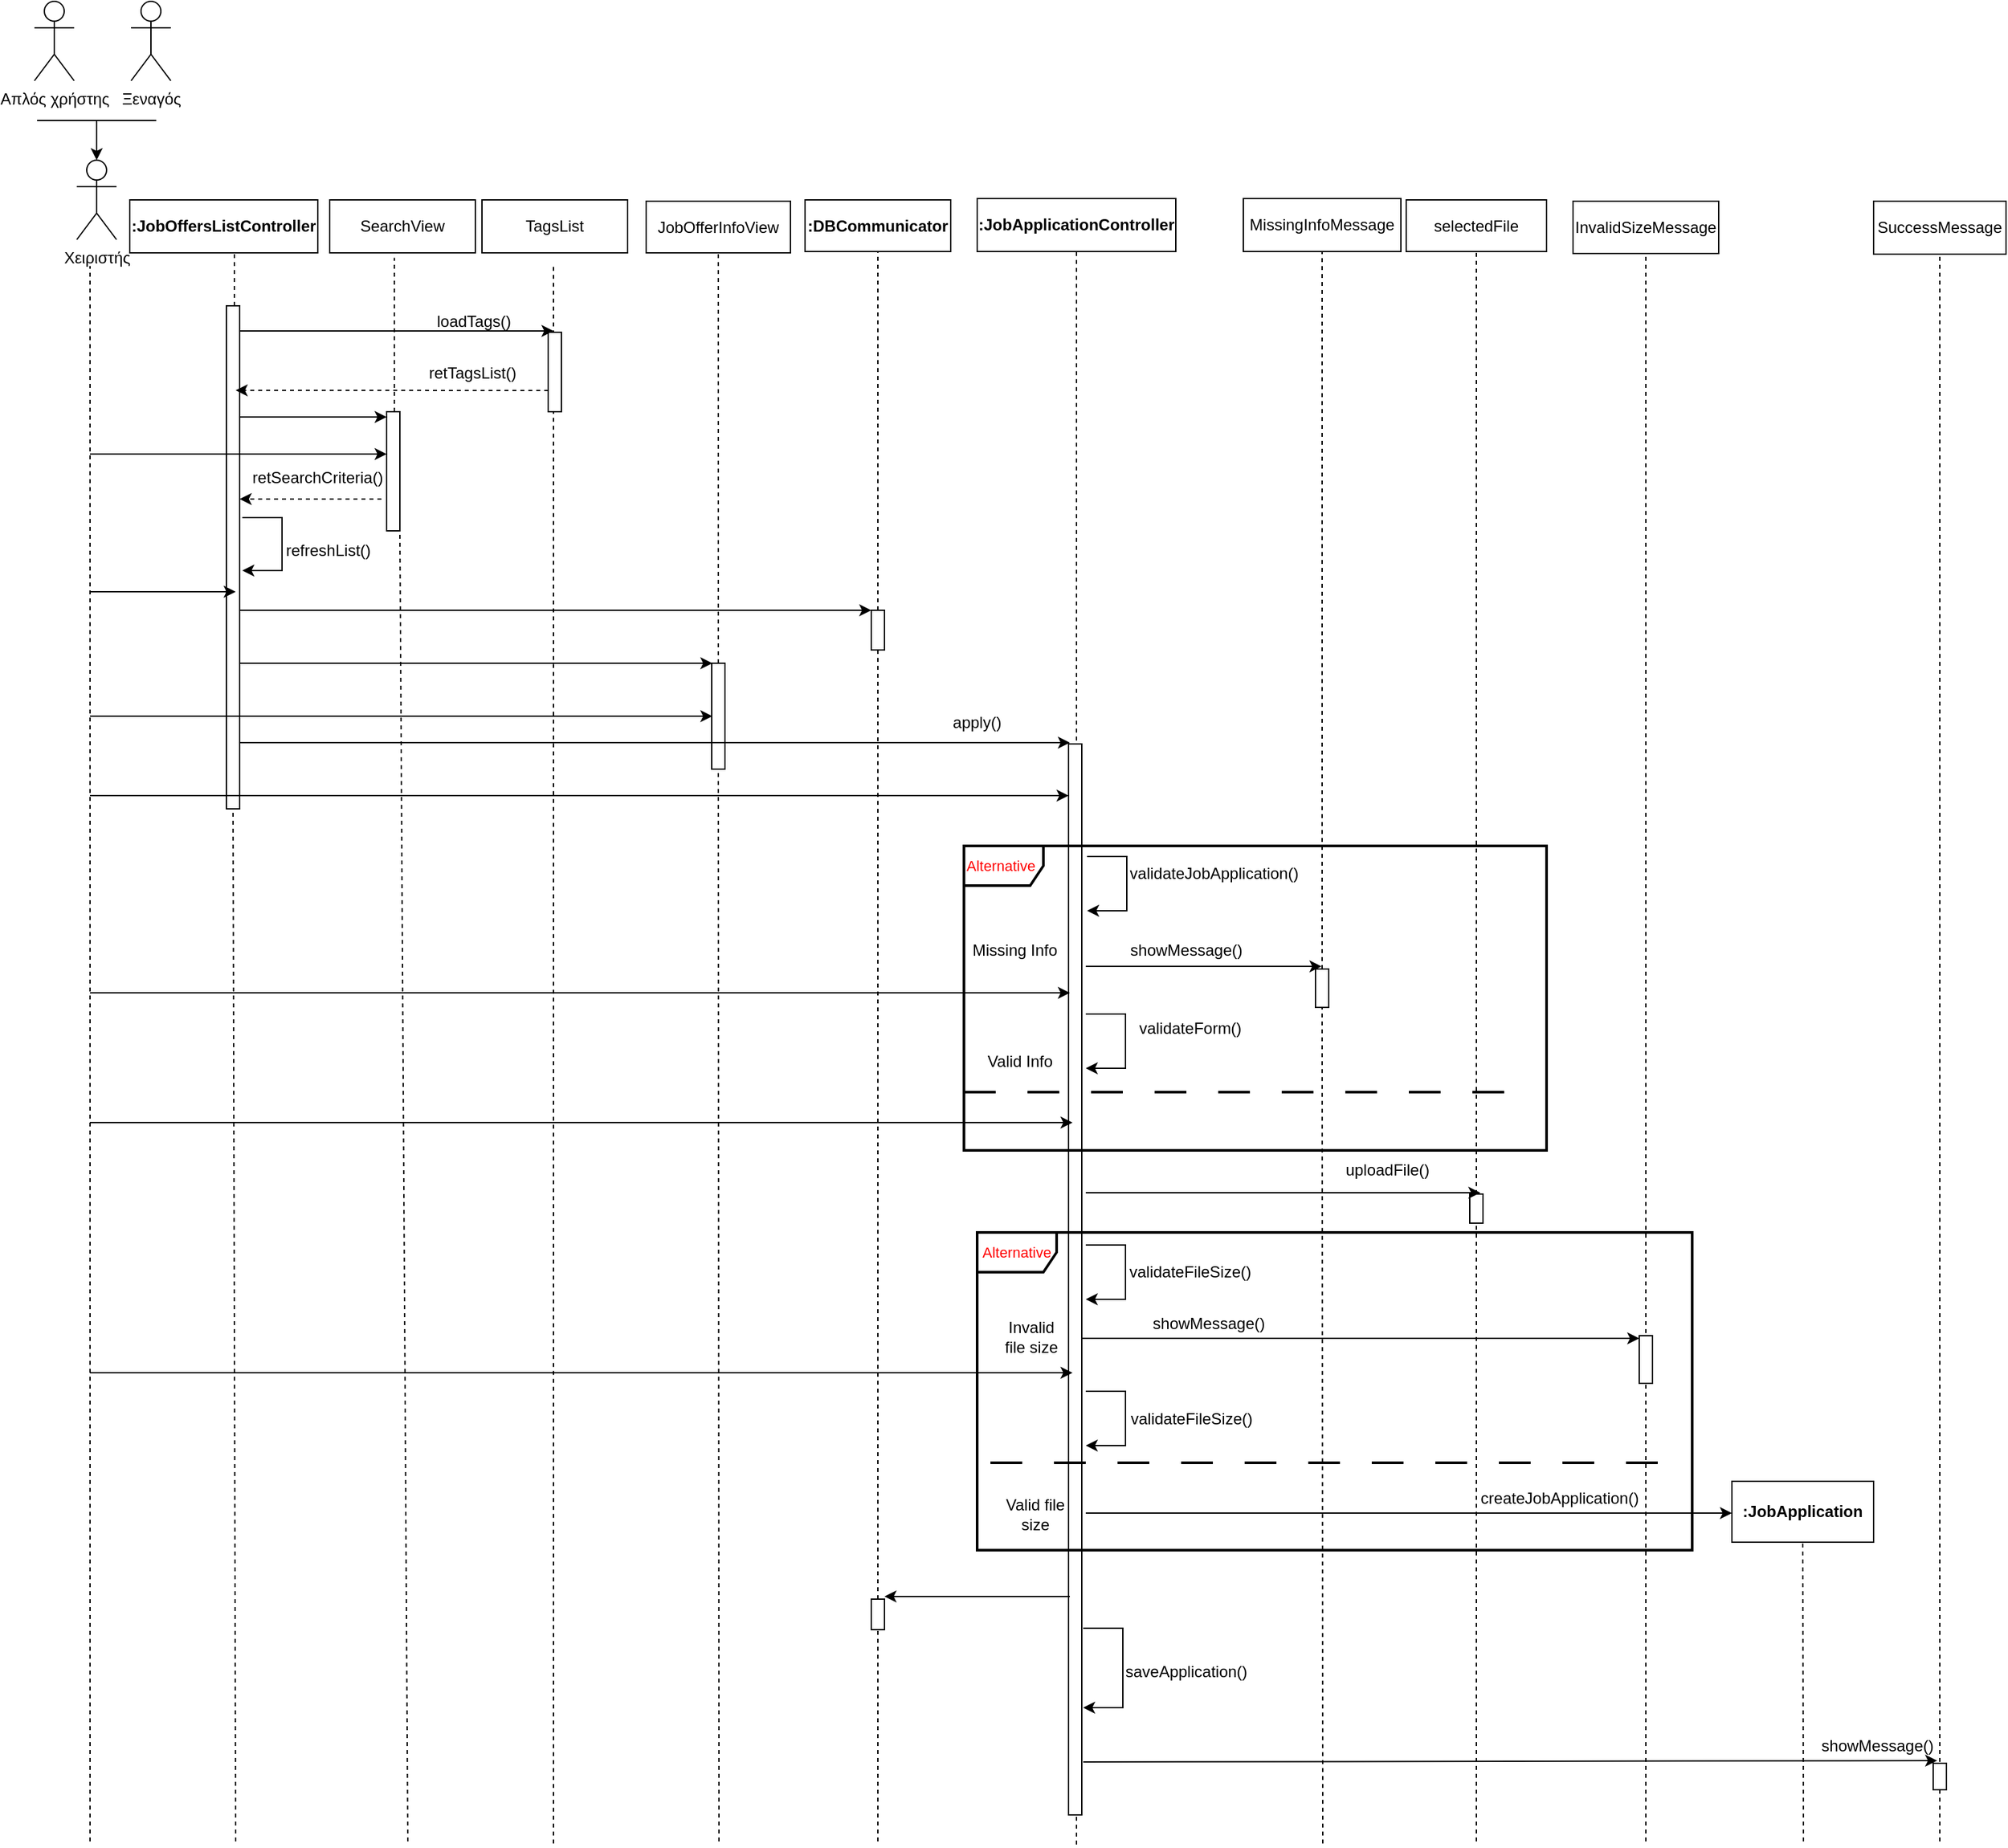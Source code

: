 <mxfile version="21.3.7" type="device">
  <diagram id="-LpyfRGybhZwmLnNzaNa" name="Page-4">
    <mxGraphModel dx="1400" dy="1832" grid="1" gridSize="10" guides="1" tooltips="1" connect="1" arrows="1" fold="1" page="1" pageScale="1" pageWidth="850" pageHeight="1100" math="0" shadow="0">
      <root>
        <mxCell id="0" />
        <mxCell id="1" parent="0" />
        <mxCell id="9nU9FhL00vUIB63UxCkF-8" value="" style="html=1;points=[];perimeter=orthogonalPerimeter;outlineConnect=0;targetShapes=umlLifeline;portConstraint=eastwest;newEdgeStyle={&quot;edgeStyle&quot;:&quot;elbowEdgeStyle&quot;,&quot;elbow&quot;:&quot;vertical&quot;,&quot;curved&quot;:0,&quot;rounded&quot;:0};" parent="1" vertex="1">
          <mxGeometry x="1132" y="871" width="10" height="22" as="geometry" />
        </mxCell>
        <mxCell id="9nU9FhL00vUIB63UxCkF-2" value="" style="html=1;points=[];perimeter=orthogonalPerimeter;outlineConnect=0;targetShapes=umlLifeline;portConstraint=eastwest;newEdgeStyle={&quot;edgeStyle&quot;:&quot;elbowEdgeStyle&quot;,&quot;elbow&quot;:&quot;vertical&quot;,&quot;curved&quot;:0,&quot;rounded&quot;:0};" parent="1" vertex="1">
          <mxGeometry x="559.5" y="470" width="10" height="80" as="geometry" />
        </mxCell>
        <mxCell id="a7bq-tN_vjOB30aOl6jd-13" value="" style="endArrow=none;dashed=1;html=1;rounded=0;" parent="1" edge="1">
          <mxGeometry width="50" height="50" relative="1" as="geometry">
            <mxPoint x="440" y="1361.6" as="sourcePoint" />
            <mxPoint x="440" y="170" as="targetPoint" />
          </mxGeometry>
        </mxCell>
        <mxCell id="a7bq-tN_vjOB30aOl6jd-25" value="" style="html=1;points=[];perimeter=orthogonalPerimeter;outlineConnect=0;targetShapes=umlLifeline;portConstraint=eastwest;newEdgeStyle={&quot;edgeStyle&quot;:&quot;elbowEdgeStyle&quot;,&quot;elbow&quot;:&quot;vertical&quot;,&quot;curved&quot;:0,&quot;rounded&quot;:0};" parent="1" vertex="1">
          <mxGeometry x="436" y="220" width="10" height="60" as="geometry" />
        </mxCell>
        <mxCell id="a7bq-tN_vjOB30aOl6jd-1" value="" style="html=1;points=[];perimeter=orthogonalPerimeter;outlineConnect=0;targetShapes=umlLifeline;portConstraint=eastwest;newEdgeStyle={&quot;edgeStyle&quot;:&quot;elbowEdgeStyle&quot;,&quot;elbow&quot;:&quot;vertical&quot;,&quot;curved&quot;:0,&quot;rounded&quot;:0};" parent="1" vertex="1">
          <mxGeometry x="314" y="280" width="10" height="90" as="geometry" />
        </mxCell>
        <mxCell id="a7bq-tN_vjOB30aOl6jd-2" value="" style="html=1;points=[];perimeter=orthogonalPerimeter;outlineConnect=0;targetShapes=umlLifeline;portConstraint=eastwest;newEdgeStyle={&quot;edgeStyle&quot;:&quot;elbowEdgeStyle&quot;,&quot;elbow&quot;:&quot;vertical&quot;,&quot;curved&quot;:0,&quot;rounded&quot;:0};" parent="1" vertex="1">
          <mxGeometry x="193" y="200" width="10" height="380" as="geometry" />
        </mxCell>
        <mxCell id="a7bq-tN_vjOB30aOl6jd-3" value="" style="endArrow=none;dashed=1;html=1;rounded=0;entryX=0.444;entryY=1.095;entryDx=0;entryDy=0;entryPerimeter=0;" parent="1" source="a7bq-tN_vjOB30aOl6jd-1" target="a7bq-tN_vjOB30aOl6jd-10" edge="1">
          <mxGeometry width="50" height="50" relative="1" as="geometry">
            <mxPoint x="330" y="1360" as="sourcePoint" />
            <mxPoint x="401.2" y="140.0" as="targetPoint" />
          </mxGeometry>
        </mxCell>
        <mxCell id="a7bq-tN_vjOB30aOl6jd-4" value="Χειριστής" style="shape=umlActor;verticalLabelPosition=bottom;verticalAlign=top;html=1;" parent="1" vertex="1">
          <mxGeometry x="80" y="90" width="30" height="60" as="geometry" />
        </mxCell>
        <mxCell id="a7bq-tN_vjOB30aOl6jd-5" value="" style="endArrow=classic;html=1;rounded=0;entryX=0.5;entryY=0;entryDx=0;entryDy=0;entryPerimeter=0;" parent="1" target="a7bq-tN_vjOB30aOl6jd-4" edge="1">
          <mxGeometry width="50" height="50" relative="1" as="geometry">
            <mxPoint x="140" y="60" as="sourcePoint" />
            <mxPoint x="420" y="110" as="targetPoint" />
            <Array as="points">
              <mxPoint x="95" y="60" />
            </Array>
          </mxGeometry>
        </mxCell>
        <mxCell id="a7bq-tN_vjOB30aOl6jd-6" value="" style="endArrow=none;html=1;rounded=0;" parent="1" edge="1">
          <mxGeometry width="50" height="50" relative="1" as="geometry">
            <mxPoint x="50" y="60" as="sourcePoint" />
            <mxPoint x="100" y="60" as="targetPoint" />
          </mxGeometry>
        </mxCell>
        <mxCell id="a7bq-tN_vjOB30aOl6jd-7" value="" style="endArrow=none;dashed=1;html=1;rounded=0;" parent="1" edge="1">
          <mxGeometry width="50" height="50" relative="1" as="geometry">
            <mxPoint x="90" y="1360" as="sourcePoint" />
            <mxPoint x="90" y="170" as="targetPoint" />
          </mxGeometry>
        </mxCell>
        <mxCell id="a7bq-tN_vjOB30aOl6jd-9" value="&lt;b&gt;:JobOffersListController&lt;/b&gt;" style="html=1;whiteSpace=wrap;" parent="1" vertex="1">
          <mxGeometry x="120" y="120" width="142" height="40" as="geometry" />
        </mxCell>
        <mxCell id="a7bq-tN_vjOB30aOl6jd-10" value="SearchView" style="html=1;whiteSpace=wrap;" parent="1" vertex="1">
          <mxGeometry x="271" y="120" width="110" height="40" as="geometry" />
        </mxCell>
        <mxCell id="a7bq-tN_vjOB30aOl6jd-11" value="" style="endArrow=none;dashed=1;html=1;rounded=0;entryX=0.5;entryY=1;entryDx=0;entryDy=0;" parent="1" source="a7bq-tN_vjOB30aOl6jd-2" edge="1">
          <mxGeometry width="50" height="50" relative="1" as="geometry">
            <mxPoint x="200" y="1360" as="sourcePoint" />
            <mxPoint x="199" y="160" as="targetPoint" />
          </mxGeometry>
        </mxCell>
        <mxCell id="a7bq-tN_vjOB30aOl6jd-14" value="" style="endArrow=classic;html=1;rounded=0;" parent="1" edge="1">
          <mxGeometry width="50" height="50" relative="1" as="geometry">
            <mxPoint x="203" y="219" as="sourcePoint" />
            <mxPoint x="440" y="219" as="targetPoint" />
          </mxGeometry>
        </mxCell>
        <mxCell id="a7bq-tN_vjOB30aOl6jd-15" value="loadTags()" style="text;html=1;strokeColor=none;fillColor=none;align=center;verticalAlign=middle;whiteSpace=wrap;rounded=0;" parent="1" vertex="1">
          <mxGeometry x="350" y="197" width="60" height="30" as="geometry" />
        </mxCell>
        <mxCell id="a7bq-tN_vjOB30aOl6jd-16" value="" style="endArrow=classic;html=1;rounded=0;dashed=1;entryX=0.7;entryY=0.168;entryDx=0;entryDy=0;entryPerimeter=0;" parent="1" target="a7bq-tN_vjOB30aOl6jd-2" edge="1">
          <mxGeometry width="50" height="50" relative="1" as="geometry">
            <mxPoint x="436.0" y="264" as="sourcePoint" />
            <mxPoint x="320" y="264" as="targetPoint" />
          </mxGeometry>
        </mxCell>
        <mxCell id="a7bq-tN_vjOB30aOl6jd-17" value="retTagsList()" style="text;html=1;strokeColor=none;fillColor=none;align=center;verticalAlign=middle;whiteSpace=wrap;rounded=0;" parent="1" vertex="1">
          <mxGeometry x="349" y="236" width="60" height="30" as="geometry" />
        </mxCell>
        <mxCell id="a7bq-tN_vjOB30aOl6jd-19" value="" style="endArrow=classic;html=1;rounded=0;dashed=1;" parent="1" edge="1">
          <mxGeometry width="50" height="50" relative="1" as="geometry">
            <mxPoint x="310" y="346" as="sourcePoint" />
            <mxPoint x="203" y="346" as="targetPoint" />
          </mxGeometry>
        </mxCell>
        <mxCell id="a7bq-tN_vjOB30aOl6jd-20" value="retSearchCriteria()" style="text;html=1;strokeColor=none;fillColor=none;align=center;verticalAlign=middle;whiteSpace=wrap;rounded=0;" parent="1" vertex="1">
          <mxGeometry x="232" y="315" width="60" height="30" as="geometry" />
        </mxCell>
        <mxCell id="a7bq-tN_vjOB30aOl6jd-21" value="" style="endArrow=classic;html=1;rounded=0;" parent="1" edge="1">
          <mxGeometry width="50" height="50" relative="1" as="geometry">
            <mxPoint x="90" y="416" as="sourcePoint" />
            <mxPoint x="200" y="416" as="targetPoint" />
          </mxGeometry>
        </mxCell>
        <mxCell id="a7bq-tN_vjOB30aOl6jd-22" value="" style="endArrow=none;dashed=1;html=1;rounded=0;entryX=0.5;entryY=1;entryDx=0;entryDy=0;" parent="1" target="a7bq-tN_vjOB30aOl6jd-2" edge="1">
          <mxGeometry width="50" height="50" relative="1" as="geometry">
            <mxPoint x="200" y="1360" as="sourcePoint" />
            <mxPoint x="199" y="160" as="targetPoint" />
          </mxGeometry>
        </mxCell>
        <mxCell id="a7bq-tN_vjOB30aOl6jd-23" value="" style="endArrow=none;dashed=1;html=1;rounded=0;" parent="1" target="a7bq-tN_vjOB30aOl6jd-1" edge="1">
          <mxGeometry width="50" height="50" relative="1" as="geometry">
            <mxPoint x="330" y="1360" as="sourcePoint" />
            <mxPoint x="320" y="164" as="targetPoint" />
          </mxGeometry>
        </mxCell>
        <mxCell id="a7bq-tN_vjOB30aOl6jd-24" value="" style="endArrow=classic;html=1;rounded=0;dashed=1;" parent="1" target="a7bq-tN_vjOB30aOl6jd-25" edge="1">
          <mxGeometry width="50" height="50" relative="1" as="geometry">
            <mxPoint x="440" y="280" as="sourcePoint" />
            <mxPoint x="320" y="280" as="targetPoint" />
          </mxGeometry>
        </mxCell>
        <mxCell id="a7bq-tN_vjOB30aOl6jd-26" value="" style="endArrow=classic;html=1;rounded=0;" parent="1" edge="1">
          <mxGeometry width="50" height="50" relative="1" as="geometry">
            <mxPoint x="205" y="360" as="sourcePoint" />
            <mxPoint x="205" y="400" as="targetPoint" />
            <Array as="points">
              <mxPoint x="235" y="360" />
              <mxPoint x="235" y="400" />
            </Array>
          </mxGeometry>
        </mxCell>
        <mxCell id="a7bq-tN_vjOB30aOl6jd-27" value="refreshList()" style="text;html=1;strokeColor=none;fillColor=none;align=center;verticalAlign=middle;whiteSpace=wrap;rounded=0;" parent="1" vertex="1">
          <mxGeometry x="240" y="370" width="60" height="30" as="geometry" />
        </mxCell>
        <mxCell id="092ARt5tihbMeRH1rVpT-1" value="Απλός χρήστης" style="shape=umlActor;verticalLabelPosition=bottom;verticalAlign=top;html=1;" parent="1" vertex="1">
          <mxGeometry x="48" y="-30" width="30" height="60" as="geometry" />
        </mxCell>
        <mxCell id="092ARt5tihbMeRH1rVpT-2" value="Ξεναγός" style="shape=umlActor;verticalLabelPosition=bottom;verticalAlign=top;html=1;" parent="1" vertex="1">
          <mxGeometry x="121" y="-30" width="30" height="60" as="geometry" />
        </mxCell>
        <mxCell id="092ARt5tihbMeRH1rVpT-3" value="" style="endArrow=none;html=1;rounded=0;" parent="1" edge="1">
          <mxGeometry width="50" height="50" relative="1" as="geometry">
            <mxPoint x="58" y="60" as="sourcePoint" />
            <mxPoint x="108" y="60" as="targetPoint" />
          </mxGeometry>
        </mxCell>
        <mxCell id="5T2iaCGZVQzfCgNkdMPb-1" value="TagsList" style="html=1;whiteSpace=wrap;" parent="1" vertex="1">
          <mxGeometry x="386" y="120" width="110" height="40" as="geometry" />
        </mxCell>
        <mxCell id="zZWWHkg031eFufTDb_oD-1" value="JobOfferInfoView" style="html=1;whiteSpace=wrap;" parent="1" vertex="1">
          <mxGeometry x="510" y="121" width="109" height="39" as="geometry" />
        </mxCell>
        <mxCell id="zZWWHkg031eFufTDb_oD-2" value="" style="endArrow=classic;html=1;rounded=0;" parent="1" edge="1">
          <mxGeometry width="50" height="50" relative="1" as="geometry">
            <mxPoint x="90" y="312" as="sourcePoint" />
            <mxPoint x="314" y="312" as="targetPoint" />
          </mxGeometry>
        </mxCell>
        <mxCell id="zZWWHkg031eFufTDb_oD-3" value="" style="endArrow=none;dashed=1;html=1;rounded=0;entryX=0.5;entryY=1;entryDx=0;entryDy=0;" parent="1" source="9nU9FhL00vUIB63UxCkF-2" target="zZWWHkg031eFufTDb_oD-1" edge="1">
          <mxGeometry width="50" height="50" relative="1" as="geometry">
            <mxPoint x="565" y="1360" as="sourcePoint" />
            <mxPoint x="450" y="340" as="targetPoint" />
          </mxGeometry>
        </mxCell>
        <mxCell id="i-wUuHpNEoepv4gfUeM9-1" value="" style="endArrow=classic;html=1;rounded=0;" parent="1" source="a7bq-tN_vjOB30aOl6jd-2" edge="1">
          <mxGeometry width="50" height="50" relative="1" as="geometry">
            <mxPoint x="280" y="460" as="sourcePoint" />
            <mxPoint x="680" y="430" as="targetPoint" />
          </mxGeometry>
        </mxCell>
        <mxCell id="O0yMrlDhYh24sIZGd2wZ-1" value="&lt;b&gt;:DBCommunicator&lt;/b&gt;" style="html=1;whiteSpace=wrap;" parent="1" vertex="1">
          <mxGeometry x="630" y="120" width="110" height="39" as="geometry" />
        </mxCell>
        <mxCell id="O0yMrlDhYh24sIZGd2wZ-2" value="" style="endArrow=none;dashed=1;html=1;rounded=0;entryX=0.5;entryY=1;entryDx=0;entryDy=0;" parent="1" source="9nU9FhL00vUIB63UxCkF-4" target="O0yMrlDhYh24sIZGd2wZ-1" edge="1">
          <mxGeometry width="50" height="50" relative="1" as="geometry">
            <mxPoint x="685" y="1360" as="sourcePoint" />
            <mxPoint x="450" y="370" as="targetPoint" />
          </mxGeometry>
        </mxCell>
        <mxCell id="O0yMrlDhYh24sIZGd2wZ-3" value="" style="endArrow=classic;html=1;rounded=0;" parent="1" source="a7bq-tN_vjOB30aOl6jd-2" edge="1">
          <mxGeometry width="50" height="50" relative="1" as="geometry">
            <mxPoint x="210" y="470" as="sourcePoint" />
            <mxPoint x="560" y="470" as="targetPoint" />
          </mxGeometry>
        </mxCell>
        <mxCell id="ks7vN5gsZTkZiqG3nr2w-1" value="&lt;b&gt;:JobApplicationController&lt;/b&gt;" style="html=1;whiteSpace=wrap;strokeColor=#000000;" parent="1" vertex="1">
          <mxGeometry x="760" y="119" width="150" height="40" as="geometry" />
        </mxCell>
        <mxCell id="ks7vN5gsZTkZiqG3nr2w-2" value="" style="endArrow=classic;html=1;rounded=0;" parent="1" edge="1">
          <mxGeometry width="50" height="50" relative="1" as="geometry">
            <mxPoint x="90" y="510" as="sourcePoint" />
            <mxPoint x="560" y="510" as="targetPoint" />
          </mxGeometry>
        </mxCell>
        <mxCell id="ks7vN5gsZTkZiqG3nr2w-3" value="" style="endArrow=none;dashed=1;html=1;rounded=0;entryX=0.5;entryY=1;entryDx=0;entryDy=0;" parent="1" target="ks7vN5gsZTkZiqG3nr2w-1" edge="1">
          <mxGeometry width="50" height="50" relative="1" as="geometry">
            <mxPoint x="835" y="1362.4" as="sourcePoint" />
            <mxPoint x="450" y="360" as="targetPoint" />
          </mxGeometry>
        </mxCell>
        <mxCell id="ks7vN5gsZTkZiqG3nr2w-4" value="" style="endArrow=classic;html=1;rounded=0;" parent="1" source="a7bq-tN_vjOB30aOl6jd-2" edge="1">
          <mxGeometry width="50" height="50" relative="1" as="geometry">
            <mxPoint x="210" y="530" as="sourcePoint" />
            <mxPoint x="830" y="530" as="targetPoint" />
          </mxGeometry>
        </mxCell>
        <mxCell id="ks7vN5gsZTkZiqG3nr2w-5" value="apply()" style="text;html=1;strokeColor=none;fillColor=none;align=center;verticalAlign=middle;whiteSpace=wrap;rounded=0;" parent="1" vertex="1">
          <mxGeometry x="730" y="500" width="60" height="30" as="geometry" />
        </mxCell>
        <mxCell id="0M6SPDRfOdvuI9jX7RIf-4" value="" style="html=1;points=[];perimeter=orthogonalPerimeter;outlineConnect=0;targetShapes=umlLifeline;portConstraint=eastwest;newEdgeStyle={&quot;edgeStyle&quot;:&quot;elbowEdgeStyle&quot;,&quot;elbow&quot;:&quot;vertical&quot;,&quot;curved&quot;:0,&quot;rounded&quot;:0};" parent="1" vertex="1">
          <mxGeometry x="829" y="531" width="10" height="809" as="geometry" />
        </mxCell>
        <mxCell id="0M6SPDRfOdvuI9jX7RIf-5" value="validateJobApplication()" style="text;html=1;strokeColor=none;fillColor=none;align=center;verticalAlign=middle;whiteSpace=wrap;rounded=0;" parent="1" vertex="1">
          <mxGeometry x="909" y="614" width="60" height="30" as="geometry" />
        </mxCell>
        <mxCell id="0M6SPDRfOdvuI9jX7RIf-6" value="showMessage()" style="text;html=1;strokeColor=none;fillColor=none;align=center;verticalAlign=middle;whiteSpace=wrap;rounded=0;" parent="1" vertex="1">
          <mxGeometry x="888" y="672" width="60" height="30" as="geometry" />
        </mxCell>
        <mxCell id="0M6SPDRfOdvuI9jX7RIf-8" value="validateFileSize()" style="text;html=1;strokeColor=none;fillColor=none;align=center;verticalAlign=middle;whiteSpace=wrap;rounded=0;" parent="1" vertex="1">
          <mxGeometry x="891" y="915" width="60" height="30" as="geometry" />
        </mxCell>
        <mxCell id="0M6SPDRfOdvuI9jX7RIf-12" value="showMessage()" style="text;html=1;strokeColor=none;fillColor=none;align=center;verticalAlign=middle;whiteSpace=wrap;rounded=0;" parent="1" vertex="1">
          <mxGeometry x="1410" y="1273" width="60" height="30" as="geometry" />
        </mxCell>
        <mxCell id="0M6SPDRfOdvuI9jX7RIf-14" value="MissingInfoMessage" style="html=1;whiteSpace=wrap;" parent="1" vertex="1">
          <mxGeometry x="961" y="119" width="119" height="40" as="geometry" />
        </mxCell>
        <mxCell id="0M6SPDRfOdvuI9jX7RIf-15" value="selectedFile" style="html=1;whiteSpace=wrap;" parent="1" vertex="1">
          <mxGeometry x="1084" y="120" width="106" height="39" as="geometry" />
        </mxCell>
        <mxCell id="0M6SPDRfOdvuI9jX7RIf-16" value="&lt;b&gt;:JobApplication&lt;/b&gt;" style="html=1;whiteSpace=wrap;" parent="1" vertex="1">
          <mxGeometry x="1330" y="1088" width="107" height="46" as="geometry" />
        </mxCell>
        <mxCell id="0M6SPDRfOdvuI9jX7RIf-18" value="" style="endArrow=classic;html=1;rounded=0;" parent="1" edge="1">
          <mxGeometry width="50" height="50" relative="1" as="geometry">
            <mxPoint x="843" y="616" as="sourcePoint" />
            <mxPoint x="843" y="657" as="targetPoint" />
            <Array as="points">
              <mxPoint x="873" y="616" />
              <mxPoint x="873" y="657" />
            </Array>
          </mxGeometry>
        </mxCell>
        <mxCell id="0M6SPDRfOdvuI9jX7RIf-20" value="" style="endArrow=classic;html=1;rounded=0;" parent="1" edge="1">
          <mxGeometry width="50" height="50" relative="1" as="geometry">
            <mxPoint x="842" y="699" as="sourcePoint" />
            <mxPoint x="1020" y="699" as="targetPoint" />
          </mxGeometry>
        </mxCell>
        <mxCell id="0M6SPDRfOdvuI9jX7RIf-21" value="" style="endArrow=classic;html=1;rounded=0;" parent="1" edge="1">
          <mxGeometry width="50" height="50" relative="1" as="geometry">
            <mxPoint x="842" y="735" as="sourcePoint" />
            <mxPoint x="842" y="776" as="targetPoint" />
            <Array as="points">
              <mxPoint x="872" y="735" />
              <mxPoint x="872" y="776" />
            </Array>
          </mxGeometry>
        </mxCell>
        <mxCell id="0M6SPDRfOdvuI9jX7RIf-22" value="validateForm()" style="text;html=1;strokeColor=none;fillColor=none;align=center;verticalAlign=middle;whiteSpace=wrap;rounded=0;" parent="1" vertex="1">
          <mxGeometry x="891" y="731" width="60" height="30" as="geometry" />
        </mxCell>
        <mxCell id="0M6SPDRfOdvuI9jX7RIf-26" value="InvalidSizeMessage" style="html=1;whiteSpace=wrap;" parent="1" vertex="1">
          <mxGeometry x="1210" y="121" width="110" height="39.5" as="geometry" />
        </mxCell>
        <mxCell id="0M6SPDRfOdvuI9jX7RIf-27" value="" style="endArrow=none;dashed=1;html=1;rounded=0;entryX=0.5;entryY=1;entryDx=0;entryDy=0;" parent="1" target="0M6SPDRfOdvuI9jX7RIf-26" edge="1">
          <mxGeometry width="50" height="50" relative="1" as="geometry">
            <mxPoint x="1265" y="1360" as="sourcePoint" />
            <mxPoint x="1321" y="50" as="targetPoint" />
          </mxGeometry>
        </mxCell>
        <mxCell id="0M6SPDRfOdvuI9jX7RIf-29" value="validateFileSize()" style="text;html=1;strokeColor=none;fillColor=none;align=center;verticalAlign=middle;whiteSpace=wrap;rounded=0;" parent="1" vertex="1">
          <mxGeometry x="892" y="1026" width="60" height="30" as="geometry" />
        </mxCell>
        <mxCell id="0M6SPDRfOdvuI9jX7RIf-30" value="" style="endArrow=none;dashed=1;html=1;rounded=0;entryX=0.5;entryY=1;entryDx=0;entryDy=0;" parent="1" target="0M6SPDRfOdvuI9jX7RIf-16" edge="1">
          <mxGeometry width="50" height="50" relative="1" as="geometry">
            <mxPoint x="1384" y="1360" as="sourcePoint" />
            <mxPoint x="1803.83" y="1086" as="targetPoint" />
          </mxGeometry>
        </mxCell>
        <mxCell id="0M6SPDRfOdvuI9jX7RIf-32" value="createJobApplication()" style="text;html=1;strokeColor=none;fillColor=none;align=center;verticalAlign=middle;whiteSpace=wrap;rounded=0;" parent="1" vertex="1">
          <mxGeometry x="1170" y="1086" width="60" height="30" as="geometry" />
        </mxCell>
        <mxCell id="0M6SPDRfOdvuI9jX7RIf-33" value="SuccessMessage" style="html=1;whiteSpace=wrap;" parent="1" vertex="1">
          <mxGeometry x="1437" y="121" width="100" height="40" as="geometry" />
        </mxCell>
        <mxCell id="0M6SPDRfOdvuI9jX7RIf-34" value="" style="endArrow=none;dashed=1;html=1;rounded=0;entryX=0.5;entryY=1;entryDx=0;entryDy=0;" parent="1" target="0M6SPDRfOdvuI9jX7RIf-33" edge="1">
          <mxGeometry width="50" height="50" relative="1" as="geometry">
            <mxPoint x="1487" y="1360" as="sourcePoint" />
            <mxPoint x="1057" y="340" as="targetPoint" />
          </mxGeometry>
        </mxCell>
        <mxCell id="0M6SPDRfOdvuI9jX7RIf-42" value="" style="endArrow=classic;html=1;rounded=0;" parent="1" edge="1">
          <mxGeometry width="50" height="50" relative="1" as="geometry">
            <mxPoint x="840" y="1199" as="sourcePoint" />
            <mxPoint x="840" y="1259" as="targetPoint" />
            <Array as="points">
              <mxPoint x="870" y="1199" />
              <mxPoint x="870" y="1259" />
            </Array>
          </mxGeometry>
        </mxCell>
        <mxCell id="0M6SPDRfOdvuI9jX7RIf-43" value="saveApplication()" style="text;html=1;strokeColor=none;fillColor=none;align=center;verticalAlign=middle;whiteSpace=wrap;rounded=0;" parent="1" vertex="1">
          <mxGeometry x="888" y="1217" width="60" height="30" as="geometry" />
        </mxCell>
        <mxCell id="0M6SPDRfOdvuI9jX7RIf-46" value="" style="endArrow=classic;html=1;rounded=0;" parent="1" edge="1">
          <mxGeometry width="50" height="50" relative="1" as="geometry">
            <mxPoint x="90" y="817" as="sourcePoint" />
            <mxPoint x="832" y="817" as="targetPoint" />
          </mxGeometry>
        </mxCell>
        <mxCell id="0M6SPDRfOdvuI9jX7RIf-47" value="uploadFile()" style="text;html=1;strokeColor=none;fillColor=none;align=center;verticalAlign=middle;whiteSpace=wrap;rounded=0;" parent="1" vertex="1">
          <mxGeometry x="1040" y="838" width="60" height="30" as="geometry" />
        </mxCell>
        <mxCell id="0M6SPDRfOdvuI9jX7RIf-48" value="" style="endArrow=classic;html=1;rounded=0;" parent="1" target="0M6SPDRfOdvuI9jX7RIf-4" edge="1">
          <mxGeometry width="50" height="50" relative="1" as="geometry">
            <mxPoint x="90" y="570" as="sourcePoint" />
            <mxPoint x="870" y="560" as="targetPoint" />
          </mxGeometry>
        </mxCell>
        <mxCell id="0M6SPDRfOdvuI9jX7RIf-50" value="" style="endArrow=none;dashed=1;html=1;rounded=0;entryX=0.5;entryY=1;entryDx=0;entryDy=0;" parent="1" source="9nU9FhL00vUIB63UxCkF-6" target="0M6SPDRfOdvuI9jX7RIf-14" edge="1">
          <mxGeometry width="50" height="50" relative="1" as="geometry">
            <mxPoint x="1021" y="1361.6" as="sourcePoint" />
            <mxPoint x="870" y="560" as="targetPoint" />
          </mxGeometry>
        </mxCell>
        <mxCell id="0M6SPDRfOdvuI9jX7RIf-53" value="" style="endArrow=classic;html=1;rounded=0;" parent="1" edge="1">
          <mxGeometry width="50" height="50" relative="1" as="geometry">
            <mxPoint x="90" y="719" as="sourcePoint" />
            <mxPoint x="830" y="719" as="targetPoint" />
          </mxGeometry>
        </mxCell>
        <mxCell id="0M6SPDRfOdvuI9jX7RIf-54" value="" style="endArrow=classic;html=1;rounded=0;" parent="1" edge="1">
          <mxGeometry width="50" height="50" relative="1" as="geometry">
            <mxPoint x="842" y="870" as="sourcePoint" />
            <mxPoint x="1140" y="870" as="targetPoint" />
          </mxGeometry>
        </mxCell>
        <mxCell id="0M6SPDRfOdvuI9jX7RIf-55" value="" style="endArrow=none;dashed=1;html=1;rounded=0;entryX=0.5;entryY=1;entryDx=0;entryDy=0;" parent="1" source="9nU9FhL00vUIB63UxCkF-8" target="0M6SPDRfOdvuI9jX7RIf-15" edge="1">
          <mxGeometry width="50" height="50" relative="1" as="geometry">
            <mxPoint x="1137" y="1360" as="sourcePoint" />
            <mxPoint x="750" y="690" as="targetPoint" />
          </mxGeometry>
        </mxCell>
        <mxCell id="0M6SPDRfOdvuI9jX7RIf-56" value="" style="endArrow=classic;html=1;rounded=0;" parent="1" edge="1">
          <mxGeometry width="50" height="50" relative="1" as="geometry">
            <mxPoint x="842" y="909.5" as="sourcePoint" />
            <mxPoint x="842" y="950.5" as="targetPoint" />
            <Array as="points">
              <mxPoint x="872" y="909.5" />
              <mxPoint x="872" y="950.5" />
            </Array>
          </mxGeometry>
        </mxCell>
        <mxCell id="0M6SPDRfOdvuI9jX7RIf-58" value="" style="endArrow=classic;html=1;rounded=0;" parent="1" source="0M6SPDRfOdvuI9jX7RIf-4" edge="1">
          <mxGeometry width="50" height="50" relative="1" as="geometry">
            <mxPoint x="860" y="980" as="sourcePoint" />
            <mxPoint x="1260" y="980" as="targetPoint" />
          </mxGeometry>
        </mxCell>
        <mxCell id="0M6SPDRfOdvuI9jX7RIf-59" value="" style="endArrow=classic;html=1;rounded=0;" parent="1" edge="1">
          <mxGeometry width="50" height="50" relative="1" as="geometry">
            <mxPoint x="842" y="1020" as="sourcePoint" />
            <mxPoint x="842" y="1061" as="targetPoint" />
            <Array as="points">
              <mxPoint x="872" y="1020" />
              <mxPoint x="872" y="1061" />
            </Array>
          </mxGeometry>
        </mxCell>
        <mxCell id="0M6SPDRfOdvuI9jX7RIf-60" value="showMessage()" style="text;html=1;strokeColor=none;fillColor=none;align=center;verticalAlign=middle;whiteSpace=wrap;rounded=0;" parent="1" vertex="1">
          <mxGeometry x="905" y="954" width="60" height="30" as="geometry" />
        </mxCell>
        <mxCell id="0M6SPDRfOdvuI9jX7RIf-61" value="" style="endArrow=classic;html=1;rounded=0;" parent="1" edge="1">
          <mxGeometry width="50" height="50" relative="1" as="geometry">
            <mxPoint x="90" y="1006" as="sourcePoint" />
            <mxPoint x="832" y="1006" as="targetPoint" />
          </mxGeometry>
        </mxCell>
        <mxCell id="0M6SPDRfOdvuI9jX7RIf-62" value="" style="endArrow=classic;html=1;rounded=0;" parent="1" edge="1">
          <mxGeometry width="50" height="50" relative="1" as="geometry">
            <mxPoint x="830" y="1175" as="sourcePoint" />
            <mxPoint x="690" y="1175" as="targetPoint" />
          </mxGeometry>
        </mxCell>
        <mxCell id="0M6SPDRfOdvuI9jX7RIf-64" value="" style="endArrow=classic;html=1;rounded=0;entryX=0;entryY=0.5;entryDx=0;entryDy=0;" parent="1" edge="1">
          <mxGeometry width="50" height="50" relative="1" as="geometry">
            <mxPoint x="842" y="1112.0" as="sourcePoint" />
            <mxPoint x="1330" y="1112.0" as="targetPoint" />
          </mxGeometry>
        </mxCell>
        <mxCell id="0M6SPDRfOdvuI9jX7RIf-65" value="" style="endArrow=classic;html=1;rounded=0;" parent="1" edge="1">
          <mxGeometry width="50" height="50" relative="1" as="geometry">
            <mxPoint x="840" y="1300" as="sourcePoint" />
            <mxPoint x="1485" y="1299" as="targetPoint" />
          </mxGeometry>
        </mxCell>
        <mxCell id="0M6SPDRfOdvuI9jX7RIf-66" value="" style="endArrow=classic;html=1;rounded=0;" parent="1" source="a7bq-tN_vjOB30aOl6jd-2" edge="1">
          <mxGeometry width="50" height="50" relative="1" as="geometry">
            <mxPoint x="90" y="284" as="sourcePoint" />
            <mxPoint x="314" y="284" as="targetPoint" />
          </mxGeometry>
        </mxCell>
        <mxCell id="30g-c13lcQe2RkuZy95C-1" value="&lt;font color=&quot;#ff0000&quot; style=&quot;font-size: 11px;&quot;&gt;Alternative&lt;/font&gt;" style="shape=umlFrame;whiteSpace=wrap;html=1;pointerEvents=0;align=left;strokeWidth=2;" parent="1" vertex="1">
          <mxGeometry x="750" y="608" width="440" height="230" as="geometry" />
        </mxCell>
        <mxCell id="j_o-tWpPOxEL-103zm1u-1" value="" style="line;strokeWidth=2;fillColor=none;align=left;verticalAlign=middle;spacingTop=-1;spacingLeft=3;spacingRight=3;rotatable=0;labelPosition=right;points=[];portConstraint=eastwest;strokeColor=inherit;dashed=1;dashPattern=12 12;" parent="1" vertex="1">
          <mxGeometry x="750" y="790" width="420" height="8" as="geometry" />
        </mxCell>
        <mxCell id="HeRfFpl9UyI1PHVa3YDk-1" value="Missing Info" style="text;html=1;strokeColor=none;fillColor=none;align=center;verticalAlign=middle;whiteSpace=wrap;rounded=0;" parent="1" vertex="1">
          <mxGeometry x="743" y="682" width="91" height="10" as="geometry" />
        </mxCell>
        <mxCell id="vNW_e4QT_d_sBWG8k9XP-1" value="Valid Info" style="text;html=1;strokeColor=none;fillColor=none;align=center;verticalAlign=middle;whiteSpace=wrap;rounded=0;" parent="1" vertex="1">
          <mxGeometry x="740" y="761" width="105" height="20" as="geometry" />
        </mxCell>
        <mxCell id="TP8LenFhcqp5QT_u9Fh9-1" value="&lt;font color=&quot;#ff0000&quot; style=&quot;font-size: 11px;&quot;&gt;Alternative&lt;/font&gt;" style="shape=umlFrame;whiteSpace=wrap;html=1;pointerEvents=0;align=center;strokeWidth=2;" parent="1" vertex="1">
          <mxGeometry x="760" y="900" width="540" height="240" as="geometry" />
        </mxCell>
        <mxCell id="Qu-9K1lnbWr0AlQOm3ZG-1" value="" style="line;strokeWidth=2;fillColor=none;align=left;verticalAlign=middle;spacingTop=-1;spacingLeft=3;spacingRight=3;rotatable=0;labelPosition=right;points=[];portConstraint=eastwest;strokeColor=inherit;dashed=1;dashPattern=12 12;" parent="1" vertex="1">
          <mxGeometry x="770" y="1070" width="520" height="8" as="geometry" />
        </mxCell>
        <mxCell id="_3rxDJTunZ4NxBd62NfU-1" value="Invalid file size" style="text;html=1;strokeColor=none;fillColor=none;align=center;verticalAlign=middle;whiteSpace=wrap;rounded=0;" parent="1" vertex="1">
          <mxGeometry x="778" y="972" width="46" height="14" as="geometry" />
        </mxCell>
        <mxCell id="9nU9FhL00vUIB63UxCkF-1" value="Valid file size" style="text;html=1;strokeColor=none;fillColor=none;align=center;verticalAlign=middle;whiteSpace=wrap;rounded=0;" parent="1" vertex="1">
          <mxGeometry x="774" y="1108" width="60" height="10" as="geometry" />
        </mxCell>
        <mxCell id="9nU9FhL00vUIB63UxCkF-3" value="" style="endArrow=none;dashed=1;html=1;rounded=0;entryX=0.5;entryY=1;entryDx=0;entryDy=0;" parent="1" target="9nU9FhL00vUIB63UxCkF-2" edge="1">
          <mxGeometry width="50" height="50" relative="1" as="geometry">
            <mxPoint x="565" y="1360" as="sourcePoint" />
            <mxPoint x="565" y="160" as="targetPoint" />
          </mxGeometry>
        </mxCell>
        <mxCell id="9nU9FhL00vUIB63UxCkF-5" value="" style="endArrow=none;dashed=1;html=1;rounded=0;entryX=0.5;entryY=1;entryDx=0;entryDy=0;" parent="1" source="9nU9FhL00vUIB63UxCkF-10" target="9nU9FhL00vUIB63UxCkF-4" edge="1">
          <mxGeometry width="50" height="50" relative="1" as="geometry">
            <mxPoint x="685" y="1360" as="sourcePoint" />
            <mxPoint x="685" y="159" as="targetPoint" />
          </mxGeometry>
        </mxCell>
        <mxCell id="9nU9FhL00vUIB63UxCkF-4" value="" style="html=1;points=[];perimeter=orthogonalPerimeter;outlineConnect=0;targetShapes=umlLifeline;portConstraint=eastwest;newEdgeStyle={&quot;edgeStyle&quot;:&quot;elbowEdgeStyle&quot;,&quot;elbow&quot;:&quot;vertical&quot;,&quot;curved&quot;:0,&quot;rounded&quot;:0};" parent="1" vertex="1">
          <mxGeometry x="680" y="430" width="10" height="30" as="geometry" />
        </mxCell>
        <mxCell id="9nU9FhL00vUIB63UxCkF-7" value="" style="endArrow=none;dashed=1;html=1;rounded=0;entryX=0.5;entryY=1;entryDx=0;entryDy=0;" parent="1" target="9nU9FhL00vUIB63UxCkF-6" edge="1">
          <mxGeometry width="50" height="50" relative="1" as="geometry">
            <mxPoint x="1021" y="1361.6" as="sourcePoint" />
            <mxPoint x="1021" y="159" as="targetPoint" />
          </mxGeometry>
        </mxCell>
        <mxCell id="9nU9FhL00vUIB63UxCkF-6" value="" style="html=1;points=[];perimeter=orthogonalPerimeter;outlineConnect=0;targetShapes=umlLifeline;portConstraint=eastwest;newEdgeStyle={&quot;edgeStyle&quot;:&quot;elbowEdgeStyle&quot;,&quot;elbow&quot;:&quot;vertical&quot;,&quot;curved&quot;:0,&quot;rounded&quot;:0};" parent="1" vertex="1">
          <mxGeometry x="1015.5" y="701" width="10" height="29" as="geometry" />
        </mxCell>
        <mxCell id="9nU9FhL00vUIB63UxCkF-9" value="" style="endArrow=none;dashed=1;html=1;rounded=0;entryX=0.5;entryY=1;entryDx=0;entryDy=0;" parent="1" target="9nU9FhL00vUIB63UxCkF-8" edge="1">
          <mxGeometry width="50" height="50" relative="1" as="geometry">
            <mxPoint x="1137" y="1360" as="sourcePoint" />
            <mxPoint x="1137" y="159" as="targetPoint" />
          </mxGeometry>
        </mxCell>
        <mxCell id="9nU9FhL00vUIB63UxCkF-11" value="" style="endArrow=none;dashed=1;html=1;rounded=0;entryX=0.5;entryY=1;entryDx=0;entryDy=0;" parent="1" target="9nU9FhL00vUIB63UxCkF-10" edge="1">
          <mxGeometry width="50" height="50" relative="1" as="geometry">
            <mxPoint x="685" y="1360" as="sourcePoint" />
            <mxPoint x="685" y="460" as="targetPoint" />
          </mxGeometry>
        </mxCell>
        <mxCell id="9nU9FhL00vUIB63UxCkF-10" value="" style="html=1;points=[];perimeter=orthogonalPerimeter;outlineConnect=0;targetShapes=umlLifeline;portConstraint=eastwest;newEdgeStyle={&quot;edgeStyle&quot;:&quot;elbowEdgeStyle&quot;,&quot;elbow&quot;:&quot;vertical&quot;,&quot;curved&quot;:0,&quot;rounded&quot;:0};" parent="1" vertex="1">
          <mxGeometry x="680" y="1177" width="10" height="23" as="geometry" />
        </mxCell>
        <mxCell id="9nU9FhL00vUIB63UxCkF-12" value="" style="html=1;points=[];perimeter=orthogonalPerimeter;outlineConnect=0;targetShapes=umlLifeline;portConstraint=eastwest;newEdgeStyle={&quot;edgeStyle&quot;:&quot;elbowEdgeStyle&quot;,&quot;elbow&quot;:&quot;vertical&quot;,&quot;curved&quot;:0,&quot;rounded&quot;:0};" parent="1" vertex="1">
          <mxGeometry x="1260" y="978" width="10" height="36" as="geometry" />
        </mxCell>
        <mxCell id="9nU9FhL00vUIB63UxCkF-16" value="" style="html=1;points=[];perimeter=orthogonalPerimeter;outlineConnect=0;targetShapes=umlLifeline;portConstraint=eastwest;newEdgeStyle={&quot;edgeStyle&quot;:&quot;elbowEdgeStyle&quot;,&quot;elbow&quot;:&quot;vertical&quot;,&quot;curved&quot;:0,&quot;rounded&quot;:0};" parent="1" vertex="1">
          <mxGeometry x="1482" y="1301" width="10" height="20" as="geometry" />
        </mxCell>
      </root>
    </mxGraphModel>
  </diagram>
</mxfile>
